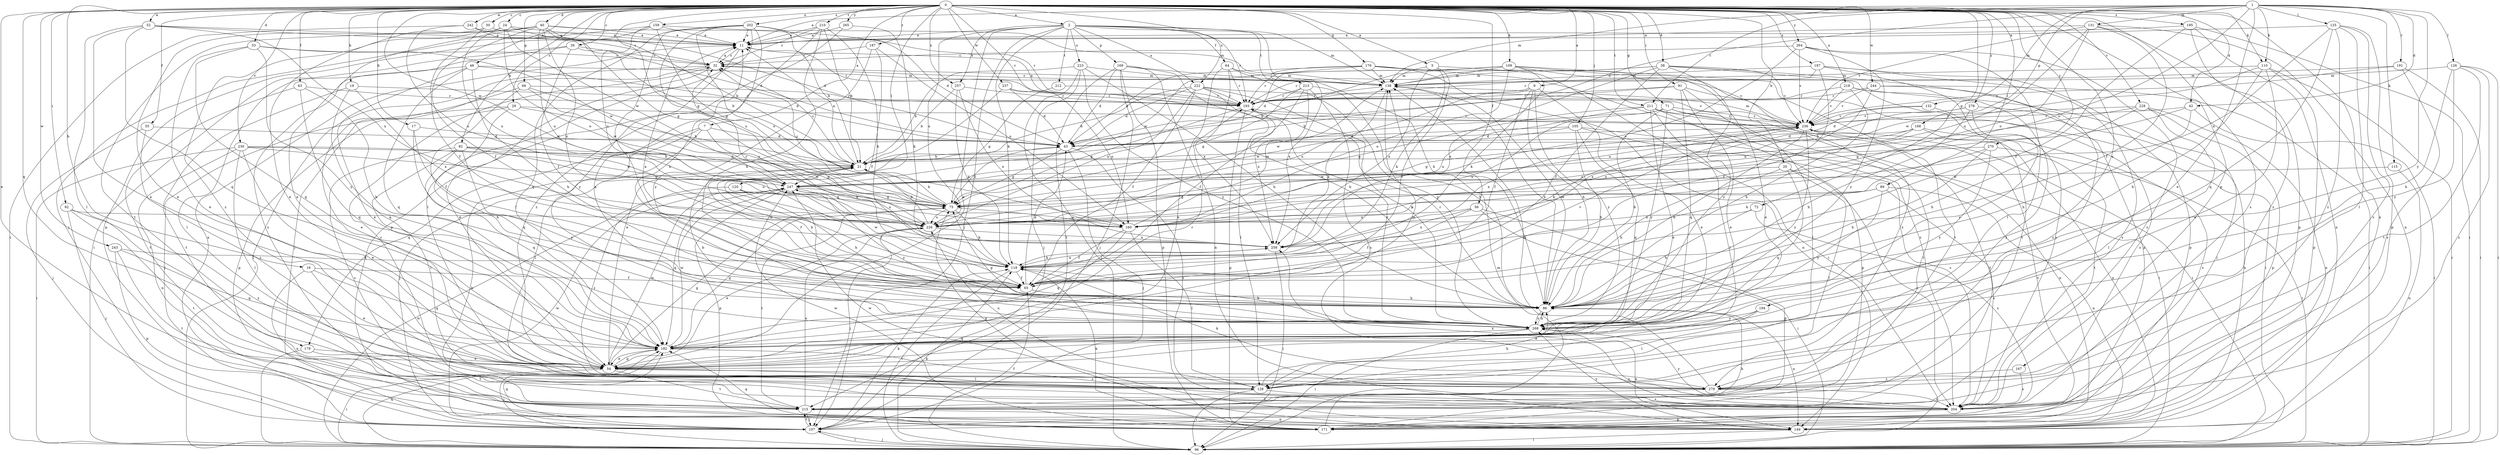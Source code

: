 strict digraph  {
0;
1;
2;
5;
7;
9;
11;
16;
17;
19;
20;
21;
24;
26;
29;
30;
32;
33;
38;
40;
42;
43;
48;
52;
54;
55;
56;
63;
64;
65;
66;
71;
72;
75;
82;
86;
89;
91;
92;
96;
105;
107;
109;
110;
115;
118;
120;
125;
126;
128;
131;
132;
138;
149;
159;
160;
167;
168;
169;
171;
176;
179;
182;
187;
191;
193;
194;
195;
197;
202;
204;
210;
211;
212;
213;
215;
218;
222;
223;
226;
228;
230;
236;
237;
242;
243;
244;
247;
257;
258;
264;
265;
268;
270;
278;
279;
0 -> 2  [label=a];
0 -> 5  [label=a];
0 -> 7  [label=a];
0 -> 9  [label=a];
0 -> 16  [label=b];
0 -> 17  [label=b];
0 -> 19  [label=b];
0 -> 20  [label=b];
0 -> 24  [label=c];
0 -> 26  [label=c];
0 -> 29  [label=c];
0 -> 30  [label=c];
0 -> 33  [label=d];
0 -> 38  [label=d];
0 -> 40  [label=d];
0 -> 42  [label=d];
0 -> 48  [label=e];
0 -> 52  [label=e];
0 -> 54  [label=e];
0 -> 55  [label=f];
0 -> 56  [label=f];
0 -> 63  [label=f];
0 -> 66  [label=g];
0 -> 71  [label=g];
0 -> 72  [label=g];
0 -> 75  [label=g];
0 -> 82  [label=h];
0 -> 89  [label=i];
0 -> 91  [label=i];
0 -> 92  [label=i];
0 -> 105  [label=j];
0 -> 109  [label=k];
0 -> 110  [label=k];
0 -> 120  [label=l];
0 -> 149  [label=n];
0 -> 159  [label=o];
0 -> 167  [label=p];
0 -> 176  [label=q];
0 -> 179  [label=q];
0 -> 187  [label=r];
0 -> 194  [label=s];
0 -> 195  [label=s];
0 -> 197  [label=s];
0 -> 202  [label=s];
0 -> 204  [label=s];
0 -> 210  [label=t];
0 -> 211  [label=t];
0 -> 218  [label=u];
0 -> 222  [label=u];
0 -> 228  [label=v];
0 -> 230  [label=v];
0 -> 236  [label=v];
0 -> 237  [label=w];
0 -> 242  [label=w];
0 -> 243  [label=w];
0 -> 244  [label=w];
0 -> 247  [label=w];
0 -> 257  [label=x];
0 -> 264  [label=y];
0 -> 265  [label=y];
0 -> 270  [label=z];
0 -> 278  [label=z];
1 -> 11  [label=a];
1 -> 42  [label=d];
1 -> 43  [label=d];
1 -> 54  [label=e];
1 -> 110  [label=k];
1 -> 115  [label=k];
1 -> 125  [label=l];
1 -> 126  [label=l];
1 -> 131  [label=m];
1 -> 132  [label=m];
1 -> 138  [label=m];
1 -> 160  [label=o];
1 -> 168  [label=p];
1 -> 191  [label=r];
1 -> 211  [label=t];
1 -> 268  [label=y];
2 -> 11  [label=a];
2 -> 54  [label=e];
2 -> 64  [label=f];
2 -> 86  [label=h];
2 -> 107  [label=j];
2 -> 118  [label=k];
2 -> 138  [label=m];
2 -> 169  [label=p];
2 -> 193  [label=r];
2 -> 212  [label=t];
2 -> 213  [label=t];
2 -> 222  [label=u];
2 -> 223  [label=u];
2 -> 226  [label=u];
2 -> 257  [label=x];
5 -> 65  [label=f];
5 -> 96  [label=i];
5 -> 118  [label=k];
5 -> 138  [label=m];
5 -> 258  [label=x];
7 -> 43  [label=d];
7 -> 107  [label=j];
7 -> 118  [label=k];
7 -> 128  [label=l];
7 -> 179  [label=q];
9 -> 54  [label=e];
9 -> 65  [label=f];
9 -> 86  [label=h];
9 -> 193  [label=r];
9 -> 226  [label=u];
9 -> 268  [label=y];
11 -> 32  [label=c];
11 -> 193  [label=r];
11 -> 268  [label=y];
16 -> 54  [label=e];
16 -> 65  [label=f];
16 -> 149  [label=n];
16 -> 182  [label=q];
17 -> 43  [label=d];
17 -> 65  [label=f];
17 -> 86  [label=h];
19 -> 182  [label=q];
19 -> 193  [label=r];
19 -> 215  [label=t];
19 -> 258  [label=x];
20 -> 86  [label=h];
20 -> 128  [label=l];
20 -> 182  [label=q];
20 -> 204  [label=s];
20 -> 247  [label=w];
21 -> 11  [label=a];
21 -> 32  [label=c];
21 -> 65  [label=f];
21 -> 247  [label=w];
24 -> 11  [label=a];
24 -> 43  [label=d];
24 -> 54  [label=e];
24 -> 160  [label=o];
24 -> 226  [label=u];
24 -> 247  [label=w];
26 -> 21  [label=b];
26 -> 32  [label=c];
26 -> 65  [label=f];
26 -> 96  [label=i];
26 -> 204  [label=s];
29 -> 21  [label=b];
29 -> 107  [label=j];
29 -> 171  [label=p];
29 -> 182  [label=q];
29 -> 236  [label=v];
30 -> 11  [label=a];
30 -> 54  [label=e];
30 -> 65  [label=f];
32 -> 11  [label=a];
32 -> 54  [label=e];
32 -> 96  [label=i];
32 -> 107  [label=j];
32 -> 138  [label=m];
33 -> 32  [label=c];
33 -> 54  [label=e];
33 -> 182  [label=q];
33 -> 247  [label=w];
33 -> 268  [label=y];
38 -> 65  [label=f];
38 -> 138  [label=m];
38 -> 171  [label=p];
38 -> 193  [label=r];
38 -> 204  [label=s];
38 -> 236  [label=v];
38 -> 258  [label=x];
38 -> 268  [label=y];
40 -> 11  [label=a];
40 -> 21  [label=b];
40 -> 54  [label=e];
40 -> 65  [label=f];
40 -> 75  [label=g];
40 -> 138  [label=m];
40 -> 215  [label=t];
40 -> 226  [label=u];
40 -> 258  [label=x];
40 -> 279  [label=z];
42 -> 75  [label=g];
42 -> 86  [label=h];
42 -> 96  [label=i];
42 -> 236  [label=v];
43 -> 21  [label=b];
43 -> 75  [label=g];
43 -> 107  [label=j];
43 -> 204  [label=s];
48 -> 43  [label=d];
48 -> 54  [label=e];
48 -> 86  [label=h];
48 -> 128  [label=l];
48 -> 138  [label=m];
48 -> 182  [label=q];
52 -> 11  [label=a];
52 -> 32  [label=c];
52 -> 54  [label=e];
52 -> 128  [label=l];
52 -> 182  [label=q];
52 -> 226  [label=u];
54 -> 75  [label=g];
54 -> 96  [label=i];
54 -> 128  [label=l];
54 -> 182  [label=q];
54 -> 215  [label=t];
54 -> 247  [label=w];
54 -> 279  [label=z];
55 -> 43  [label=d];
55 -> 107  [label=j];
55 -> 279  [label=z];
56 -> 65  [label=f];
56 -> 96  [label=i];
56 -> 160  [label=o];
56 -> 171  [label=p];
56 -> 258  [label=x];
63 -> 86  [label=h];
63 -> 182  [label=q];
63 -> 193  [label=r];
63 -> 215  [label=t];
64 -> 54  [label=e];
64 -> 138  [label=m];
64 -> 193  [label=r];
64 -> 258  [label=x];
64 -> 268  [label=y];
65 -> 11  [label=a];
65 -> 21  [label=b];
65 -> 43  [label=d];
65 -> 86  [label=h];
65 -> 236  [label=v];
66 -> 54  [label=e];
66 -> 65  [label=f];
66 -> 160  [label=o];
66 -> 193  [label=r];
66 -> 247  [label=w];
71 -> 86  [label=h];
71 -> 96  [label=i];
71 -> 215  [label=t];
71 -> 236  [label=v];
71 -> 247  [label=w];
71 -> 258  [label=x];
71 -> 268  [label=y];
72 -> 86  [label=h];
72 -> 204  [label=s];
72 -> 226  [label=u];
75 -> 21  [label=b];
75 -> 32  [label=c];
75 -> 43  [label=d];
75 -> 118  [label=k];
75 -> 160  [label=o];
75 -> 215  [label=t];
75 -> 226  [label=u];
82 -> 21  [label=b];
82 -> 75  [label=g];
82 -> 128  [label=l];
82 -> 182  [label=q];
82 -> 204  [label=s];
82 -> 226  [label=u];
82 -> 268  [label=y];
86 -> 138  [label=m];
86 -> 149  [label=n];
86 -> 193  [label=r];
86 -> 268  [label=y];
89 -> 75  [label=g];
89 -> 149  [label=n];
89 -> 204  [label=s];
89 -> 226  [label=u];
89 -> 268  [label=y];
91 -> 21  [label=b];
91 -> 54  [label=e];
91 -> 96  [label=i];
91 -> 128  [label=l];
91 -> 182  [label=q];
91 -> 193  [label=r];
92 -> 107  [label=j];
92 -> 160  [label=o];
92 -> 215  [label=t];
92 -> 279  [label=z];
96 -> 65  [label=f];
96 -> 107  [label=j];
96 -> 118  [label=k];
96 -> 138  [label=m];
96 -> 182  [label=q];
96 -> 247  [label=w];
105 -> 43  [label=d];
105 -> 86  [label=h];
105 -> 149  [label=n];
105 -> 182  [label=q];
105 -> 204  [label=s];
105 -> 247  [label=w];
107 -> 11  [label=a];
107 -> 96  [label=i];
107 -> 118  [label=k];
107 -> 182  [label=q];
107 -> 215  [label=t];
107 -> 236  [label=v];
107 -> 247  [label=w];
109 -> 21  [label=b];
109 -> 43  [label=d];
109 -> 54  [label=e];
109 -> 118  [label=k];
109 -> 138  [label=m];
109 -> 160  [label=o];
109 -> 193  [label=r];
109 -> 215  [label=t];
109 -> 279  [label=z];
110 -> 54  [label=e];
110 -> 86  [label=h];
110 -> 96  [label=i];
110 -> 138  [label=m];
110 -> 171  [label=p];
110 -> 247  [label=w];
115 -> 149  [label=n];
115 -> 247  [label=w];
118 -> 65  [label=f];
118 -> 96  [label=i];
118 -> 247  [label=w];
118 -> 258  [label=x];
120 -> 65  [label=f];
120 -> 75  [label=g];
120 -> 86  [label=h];
120 -> 279  [label=z];
125 -> 11  [label=a];
125 -> 128  [label=l];
125 -> 171  [label=p];
125 -> 182  [label=q];
125 -> 204  [label=s];
125 -> 226  [label=u];
125 -> 279  [label=z];
126 -> 86  [label=h];
126 -> 96  [label=i];
126 -> 138  [label=m];
126 -> 204  [label=s];
126 -> 215  [label=t];
126 -> 268  [label=y];
128 -> 86  [label=h];
128 -> 96  [label=i];
128 -> 204  [label=s];
128 -> 226  [label=u];
131 -> 11  [label=a];
131 -> 65  [label=f];
131 -> 149  [label=n];
131 -> 160  [label=o];
131 -> 226  [label=u];
131 -> 236  [label=v];
131 -> 279  [label=z];
132 -> 43  [label=d];
132 -> 236  [label=v];
132 -> 279  [label=z];
138 -> 32  [label=c];
138 -> 86  [label=h];
138 -> 118  [label=k];
138 -> 193  [label=r];
149 -> 75  [label=g];
149 -> 96  [label=i];
149 -> 182  [label=q];
149 -> 247  [label=w];
149 -> 268  [label=y];
159 -> 11  [label=a];
159 -> 75  [label=g];
159 -> 107  [label=j];
159 -> 171  [label=p];
159 -> 193  [label=r];
159 -> 226  [label=u];
160 -> 65  [label=f];
160 -> 128  [label=l];
160 -> 138  [label=m];
160 -> 182  [label=q];
167 -> 204  [label=s];
167 -> 279  [label=z];
168 -> 43  [label=d];
168 -> 160  [label=o];
168 -> 204  [label=s];
168 -> 215  [label=t];
168 -> 226  [label=u];
169 -> 43  [label=d];
169 -> 86  [label=h];
169 -> 107  [label=j];
169 -> 138  [label=m];
169 -> 149  [label=n];
169 -> 171  [label=p];
169 -> 215  [label=t];
171 -> 86  [label=h];
171 -> 118  [label=k];
171 -> 247  [label=w];
176 -> 43  [label=d];
176 -> 138  [label=m];
176 -> 149  [label=n];
176 -> 204  [label=s];
176 -> 236  [label=v];
176 -> 247  [label=w];
176 -> 258  [label=x];
179 -> 54  [label=e];
179 -> 96  [label=i];
179 -> 215  [label=t];
182 -> 54  [label=e];
182 -> 75  [label=g];
182 -> 96  [label=i];
182 -> 138  [label=m];
182 -> 193  [label=r];
182 -> 204  [label=s];
182 -> 247  [label=w];
187 -> 32  [label=c];
187 -> 65  [label=f];
187 -> 160  [label=o];
187 -> 268  [label=y];
191 -> 96  [label=i];
191 -> 138  [label=m];
191 -> 204  [label=s];
191 -> 236  [label=v];
193 -> 11  [label=a];
193 -> 75  [label=g];
193 -> 171  [label=p];
193 -> 236  [label=v];
194 -> 54  [label=e];
194 -> 128  [label=l];
194 -> 268  [label=y];
195 -> 11  [label=a];
195 -> 65  [label=f];
195 -> 96  [label=i];
195 -> 149  [label=n];
195 -> 171  [label=p];
197 -> 65  [label=f];
197 -> 138  [label=m];
197 -> 171  [label=p];
197 -> 193  [label=r];
197 -> 204  [label=s];
197 -> 215  [label=t];
202 -> 11  [label=a];
202 -> 21  [label=b];
202 -> 43  [label=d];
202 -> 65  [label=f];
202 -> 86  [label=h];
202 -> 128  [label=l];
202 -> 160  [label=o];
202 -> 182  [label=q];
202 -> 226  [label=u];
204 -> 21  [label=b];
204 -> 32  [label=c];
204 -> 171  [label=p];
204 -> 258  [label=x];
204 -> 268  [label=y];
210 -> 11  [label=a];
210 -> 21  [label=b];
210 -> 32  [label=c];
210 -> 86  [label=h];
210 -> 118  [label=k];
210 -> 279  [label=z];
211 -> 54  [label=e];
211 -> 75  [label=g];
211 -> 96  [label=i];
211 -> 128  [label=l];
211 -> 171  [label=p];
211 -> 226  [label=u];
211 -> 236  [label=v];
212 -> 75  [label=g];
212 -> 193  [label=r];
213 -> 65  [label=f];
213 -> 75  [label=g];
213 -> 86  [label=h];
213 -> 193  [label=r];
213 -> 204  [label=s];
213 -> 258  [label=x];
215 -> 107  [label=j];
215 -> 149  [label=n];
215 -> 226  [label=u];
218 -> 86  [label=h];
218 -> 107  [label=j];
218 -> 193  [label=r];
218 -> 236  [label=v];
218 -> 279  [label=z];
222 -> 21  [label=b];
222 -> 43  [label=d];
222 -> 65  [label=f];
222 -> 128  [label=l];
222 -> 193  [label=r];
222 -> 226  [label=u];
222 -> 236  [label=v];
222 -> 268  [label=y];
223 -> 21  [label=b];
223 -> 86  [label=h];
223 -> 96  [label=i];
223 -> 107  [label=j];
223 -> 138  [label=m];
223 -> 268  [label=y];
226 -> 21  [label=b];
226 -> 54  [label=e];
226 -> 107  [label=j];
226 -> 258  [label=x];
228 -> 86  [label=h];
228 -> 128  [label=l];
228 -> 149  [label=n];
228 -> 171  [label=p];
228 -> 236  [label=v];
228 -> 258  [label=x];
230 -> 21  [label=b];
230 -> 54  [label=e];
230 -> 75  [label=g];
230 -> 96  [label=i];
230 -> 128  [label=l];
230 -> 149  [label=n];
230 -> 247  [label=w];
236 -> 43  [label=d];
236 -> 75  [label=g];
236 -> 86  [label=h];
236 -> 118  [label=k];
236 -> 138  [label=m];
236 -> 149  [label=n];
236 -> 215  [label=t];
236 -> 258  [label=x];
236 -> 268  [label=y];
237 -> 43  [label=d];
237 -> 54  [label=e];
237 -> 160  [label=o];
237 -> 193  [label=r];
242 -> 11  [label=a];
242 -> 43  [label=d];
242 -> 96  [label=i];
242 -> 226  [label=u];
243 -> 118  [label=k];
243 -> 171  [label=p];
243 -> 182  [label=q];
243 -> 215  [label=t];
244 -> 96  [label=i];
244 -> 193  [label=r];
244 -> 226  [label=u];
244 -> 236  [label=v];
244 -> 279  [label=z];
247 -> 75  [label=g];
247 -> 171  [label=p];
247 -> 182  [label=q];
247 -> 226  [label=u];
247 -> 268  [label=y];
257 -> 21  [label=b];
257 -> 118  [label=k];
257 -> 193  [label=r];
257 -> 258  [label=x];
258 -> 32  [label=c];
258 -> 96  [label=i];
258 -> 118  [label=k];
264 -> 32  [label=c];
264 -> 128  [label=l];
264 -> 160  [label=o];
264 -> 204  [label=s];
264 -> 236  [label=v];
264 -> 268  [label=y];
265 -> 11  [label=a];
265 -> 118  [label=k];
265 -> 171  [label=p];
268 -> 11  [label=a];
268 -> 21  [label=b];
268 -> 75  [label=g];
268 -> 86  [label=h];
268 -> 96  [label=i];
268 -> 118  [label=k];
268 -> 149  [label=n];
268 -> 182  [label=q];
268 -> 193  [label=r];
270 -> 21  [label=b];
270 -> 86  [label=h];
270 -> 96  [label=i];
270 -> 118  [label=k];
270 -> 268  [label=y];
278 -> 21  [label=b];
278 -> 86  [label=h];
278 -> 149  [label=n];
278 -> 236  [label=v];
278 -> 268  [label=y];
279 -> 118  [label=k];
279 -> 138  [label=m];
279 -> 204  [label=s];
279 -> 215  [label=t];
}
